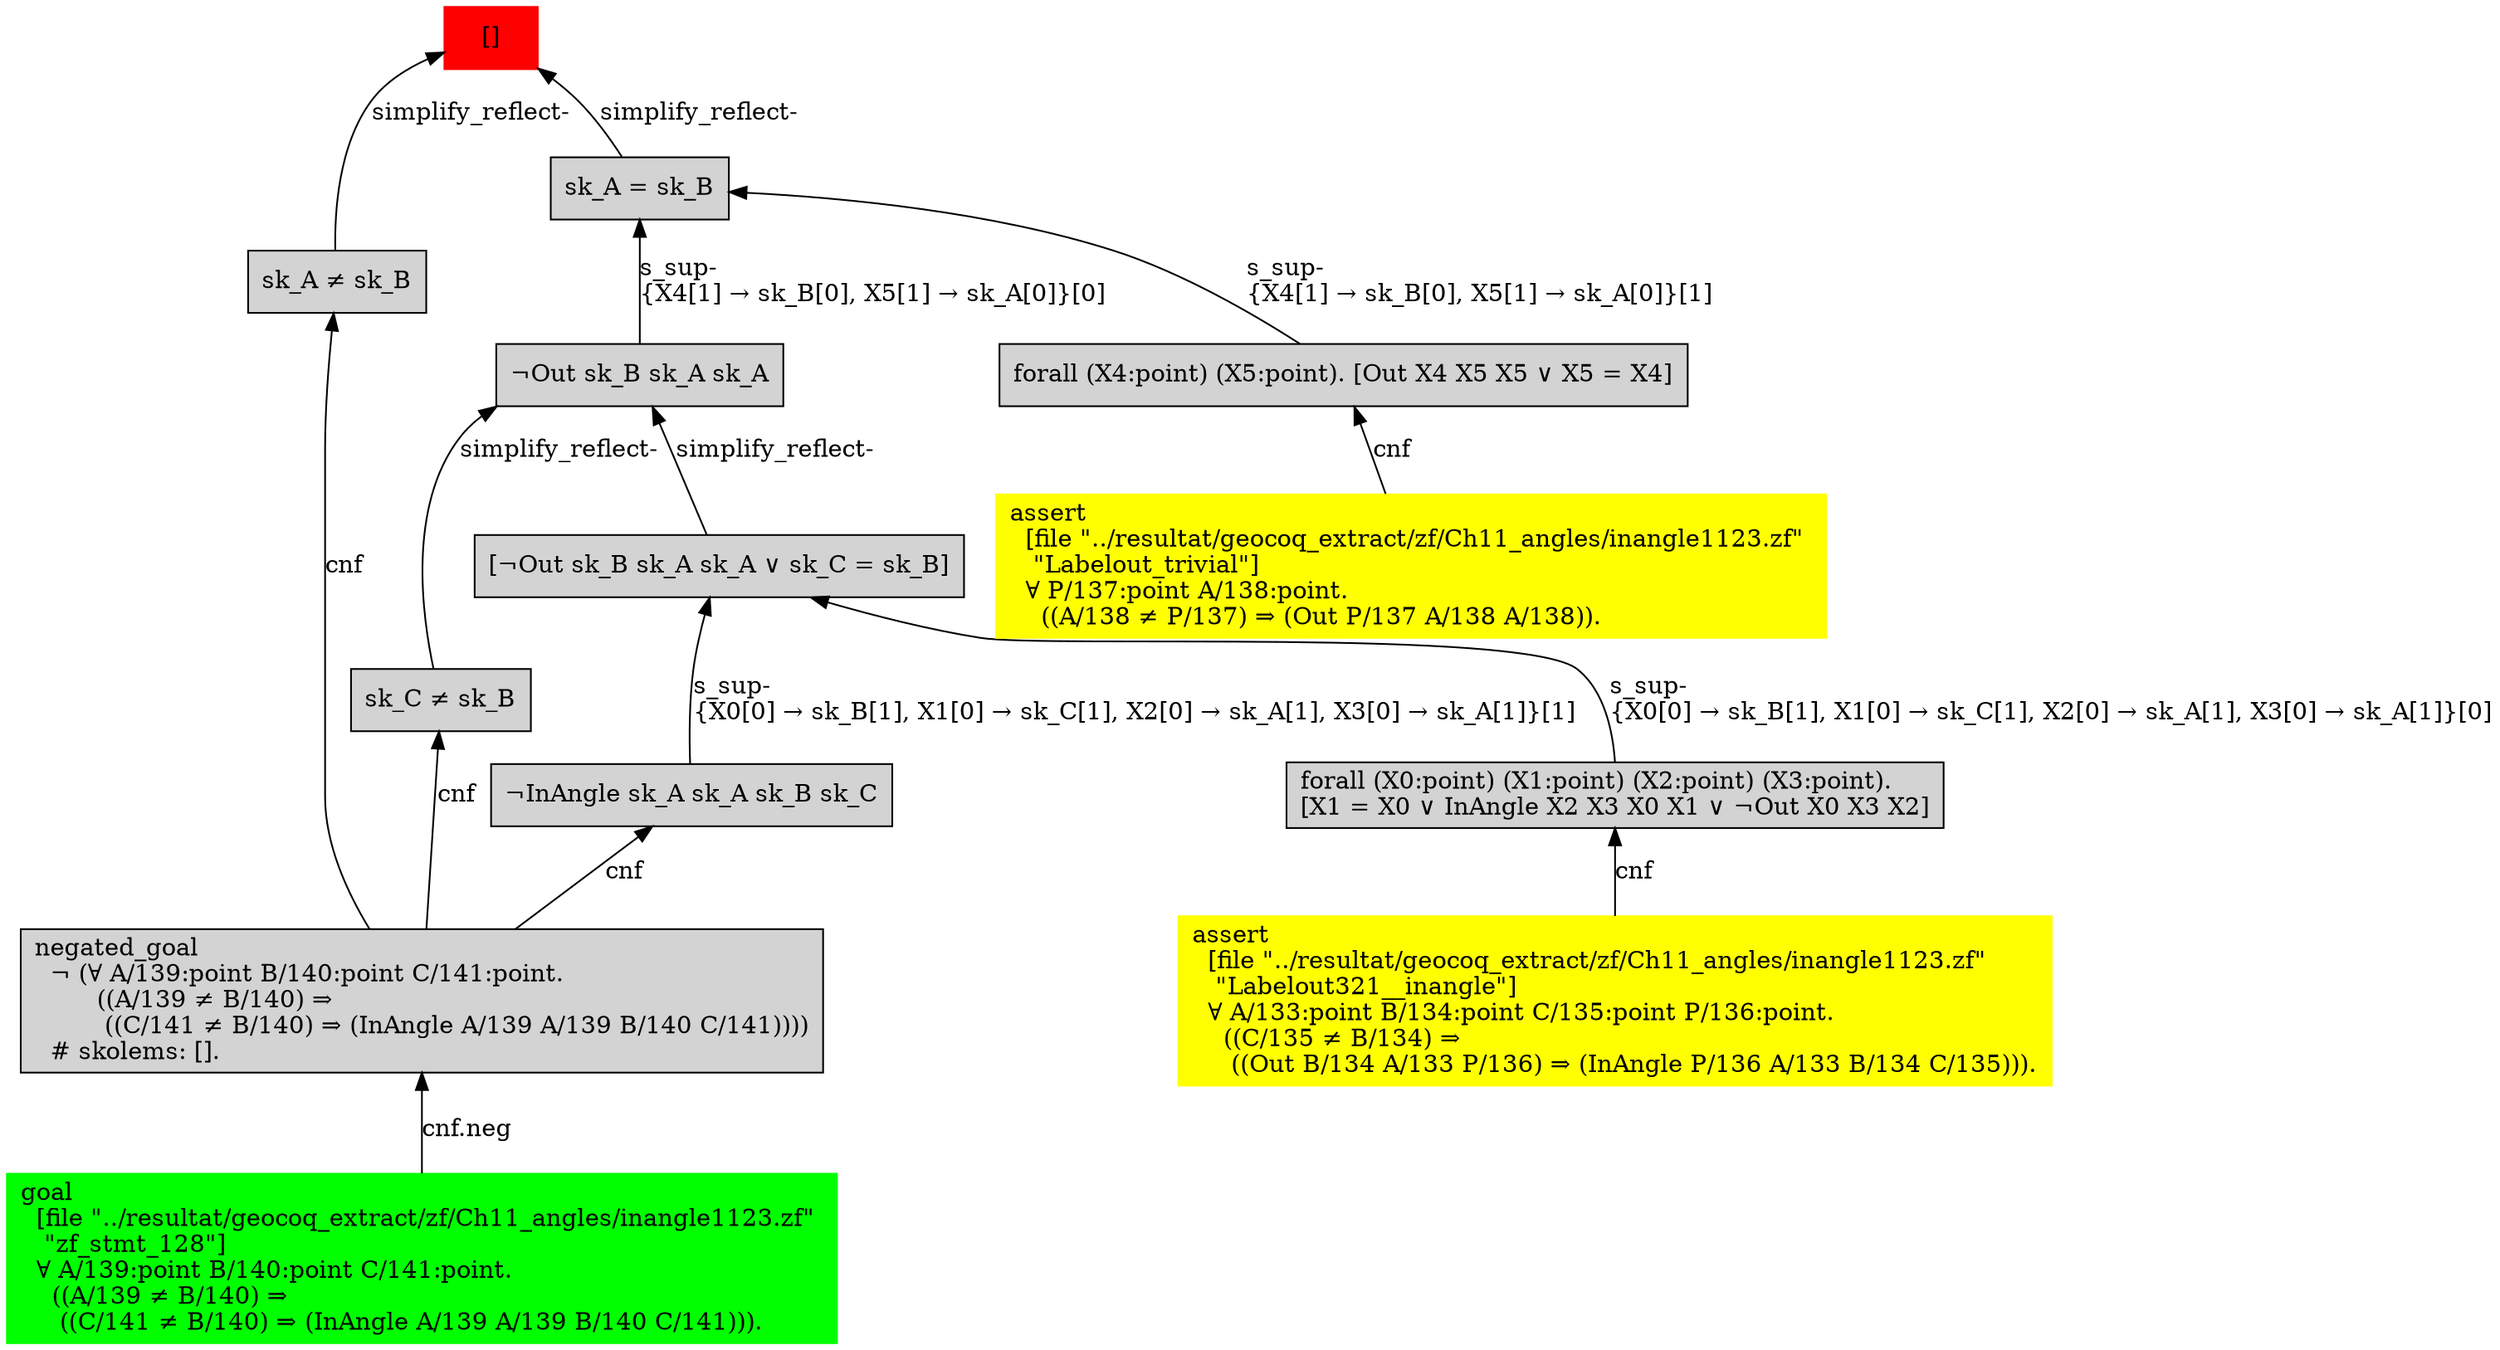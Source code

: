 digraph "unsat_graph" {
  vertex_0 [color=red, label="[]", shape=box, style=filled];
  vertex_0 -> vertex_1 [label="simplify_reflect-", dir="back"];
  vertex_1 [shape=box, label="sk_A ≠ sk_B\l", style=filled];
  vertex_1 -> vertex_2 [label="cnf", dir="back"];
  vertex_2 [shape=box, label="negated_goal\l  ¬ (∀ A/139:point B/140:point C/141:point.\l        ((A/139 ≠ B/140) ⇒\l         ((C/141 ≠ B/140) ⇒ (InAngle A/139 A/139 B/140 C/141))))\l  # skolems: [].\l", style=filled];
  vertex_2 -> vertex_3 [label="cnf.neg", dir="back"];
  vertex_3 [color=green, shape=box, label="goal\l  [file \"../resultat/geocoq_extract/zf/Ch11_angles/inangle1123.zf\" \l   \"zf_stmt_128\"]\l  ∀ A/139:point B/140:point C/141:point.\l    ((A/139 ≠ B/140) ⇒\l     ((C/141 ≠ B/140) ⇒ (InAngle A/139 A/139 B/140 C/141))).\l", style=filled];
  vertex_0 -> vertex_4 [label="simplify_reflect-", dir="back"];
  vertex_4 [shape=box, label="sk_A = sk_B\l", style=filled];
  vertex_4 -> vertex_5 [label="s_sup-\l\{X4[1] → sk_B[0], X5[1] → sk_A[0]\}[0]\l", dir="back"];
  vertex_5 [shape=box, label="¬Out sk_B sk_A sk_A\l", style=filled];
  vertex_5 -> vertex_6 [label="simplify_reflect-", dir="back"];
  vertex_6 [shape=box, label="sk_C ≠ sk_B\l", style=filled];
  vertex_6 -> vertex_2 [label="cnf", dir="back"];
  vertex_5 -> vertex_7 [label="simplify_reflect-", dir="back"];
  vertex_7 [shape=box, label="[¬Out sk_B sk_A sk_A ∨ sk_C = sk_B]\l", style=filled];
  vertex_7 -> vertex_8 [label="s_sup-\l\{X0[0] → sk_B[1], X1[0] → sk_C[1], X2[0] → sk_A[1], X3[0] → sk_A[1]\}[1]\l", dir="back"];
  vertex_8 [shape=box, label="¬InAngle sk_A sk_A sk_B sk_C\l", style=filled];
  vertex_8 -> vertex_2 [label="cnf", dir="back"];
  vertex_7 -> vertex_9 [label="s_sup-\l\{X0[0] → sk_B[1], X1[0] → sk_C[1], X2[0] → sk_A[1], X3[0] → sk_A[1]\}[0]\l", dir="back"];
  vertex_9 [shape=box, label="forall (X0:point) (X1:point) (X2:point) (X3:point).\l[X1 = X0 ∨ InAngle X2 X3 X0 X1 ∨ ¬Out X0 X3 X2]\l", style=filled];
  vertex_9 -> vertex_10 [label="cnf", dir="back"];
  vertex_10 [color=yellow, shape=box, label="assert\l  [file \"../resultat/geocoq_extract/zf/Ch11_angles/inangle1123.zf\" \l   \"Labelout321__inangle\"]\l  ∀ A/133:point B/134:point C/135:point P/136:point.\l    ((C/135 ≠ B/134) ⇒\l     ((Out B/134 A/133 P/136) ⇒ (InAngle P/136 A/133 B/134 C/135))).\l", style=filled];
  vertex_4 -> vertex_11 [label="s_sup-\l\{X4[1] → sk_B[0], X5[1] → sk_A[0]\}[1]\l", dir="back"];
  vertex_11 [shape=box, label="forall (X4:point) (X5:point). [Out X4 X5 X5 ∨ X5 = X4]\l", style=filled];
  vertex_11 -> vertex_12 [label="cnf", dir="back"];
  vertex_12 [color=yellow, shape=box, label="assert\l  [file \"../resultat/geocoq_extract/zf/Ch11_angles/inangle1123.zf\" \l   \"Labelout_trivial\"]\l  ∀ P/137:point A/138:point.\l    ((A/138 ≠ P/137) ⇒ (Out P/137 A/138 A/138)).\l", style=filled];
  }


